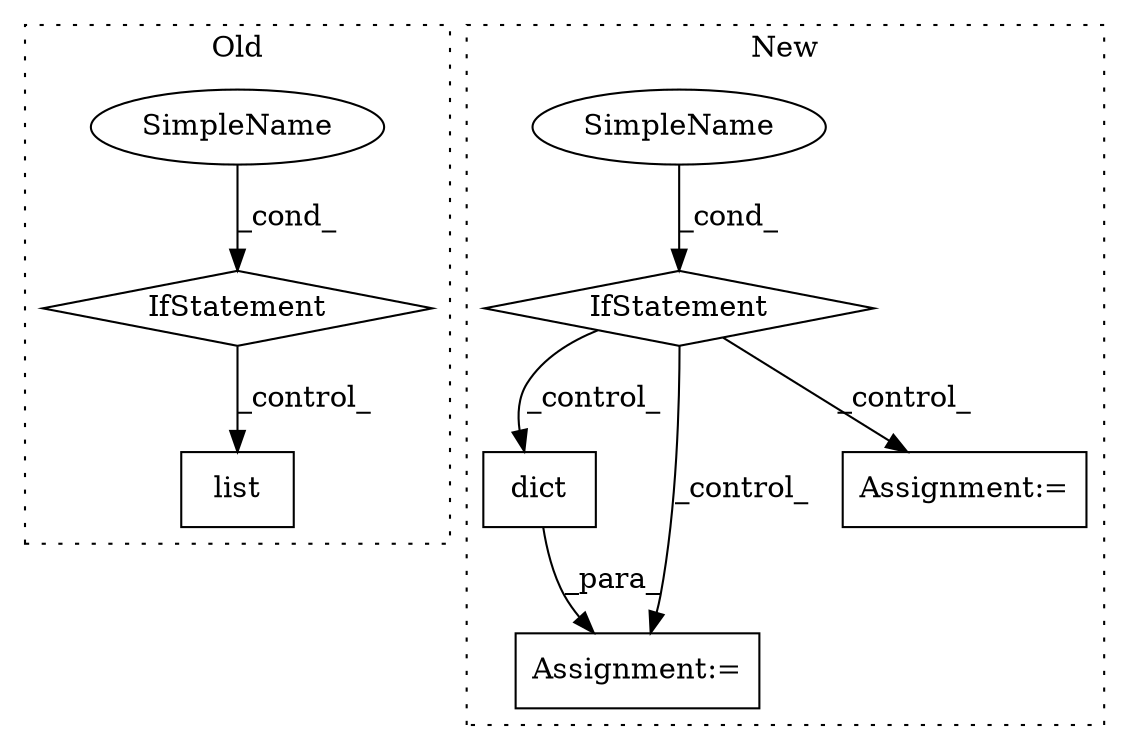 digraph G {
subgraph cluster0 {
1 [label="list" a="32" s="10313,10348" l="5,1" shape="box"];
7 [label="IfStatement" a="25" s="10276,10295" l="4,2" shape="diamond"];
8 [label="SimpleName" a="42" s="" l="" shape="ellipse"];
label = "Old";
style="dotted";
}
subgraph cluster1 {
2 [label="dict" a="32" s="10338,10497" l="23,-10" shape="box"];
3 [label="Assignment:=" a="7" s="10337" l="1" shape="box"];
4 [label="SimpleName" a="42" s="" l="" shape="ellipse"];
5 [label="IfStatement" a="25" s="10293,10312" l="4,2" shape="diamond"];
6 [label="Assignment:=" a="7" s="10524" l="1" shape="box"];
label = "New";
style="dotted";
}
2 -> 3 [label="_para_"];
4 -> 5 [label="_cond_"];
5 -> 2 [label="_control_"];
5 -> 6 [label="_control_"];
5 -> 3 [label="_control_"];
7 -> 1 [label="_control_"];
8 -> 7 [label="_cond_"];
}